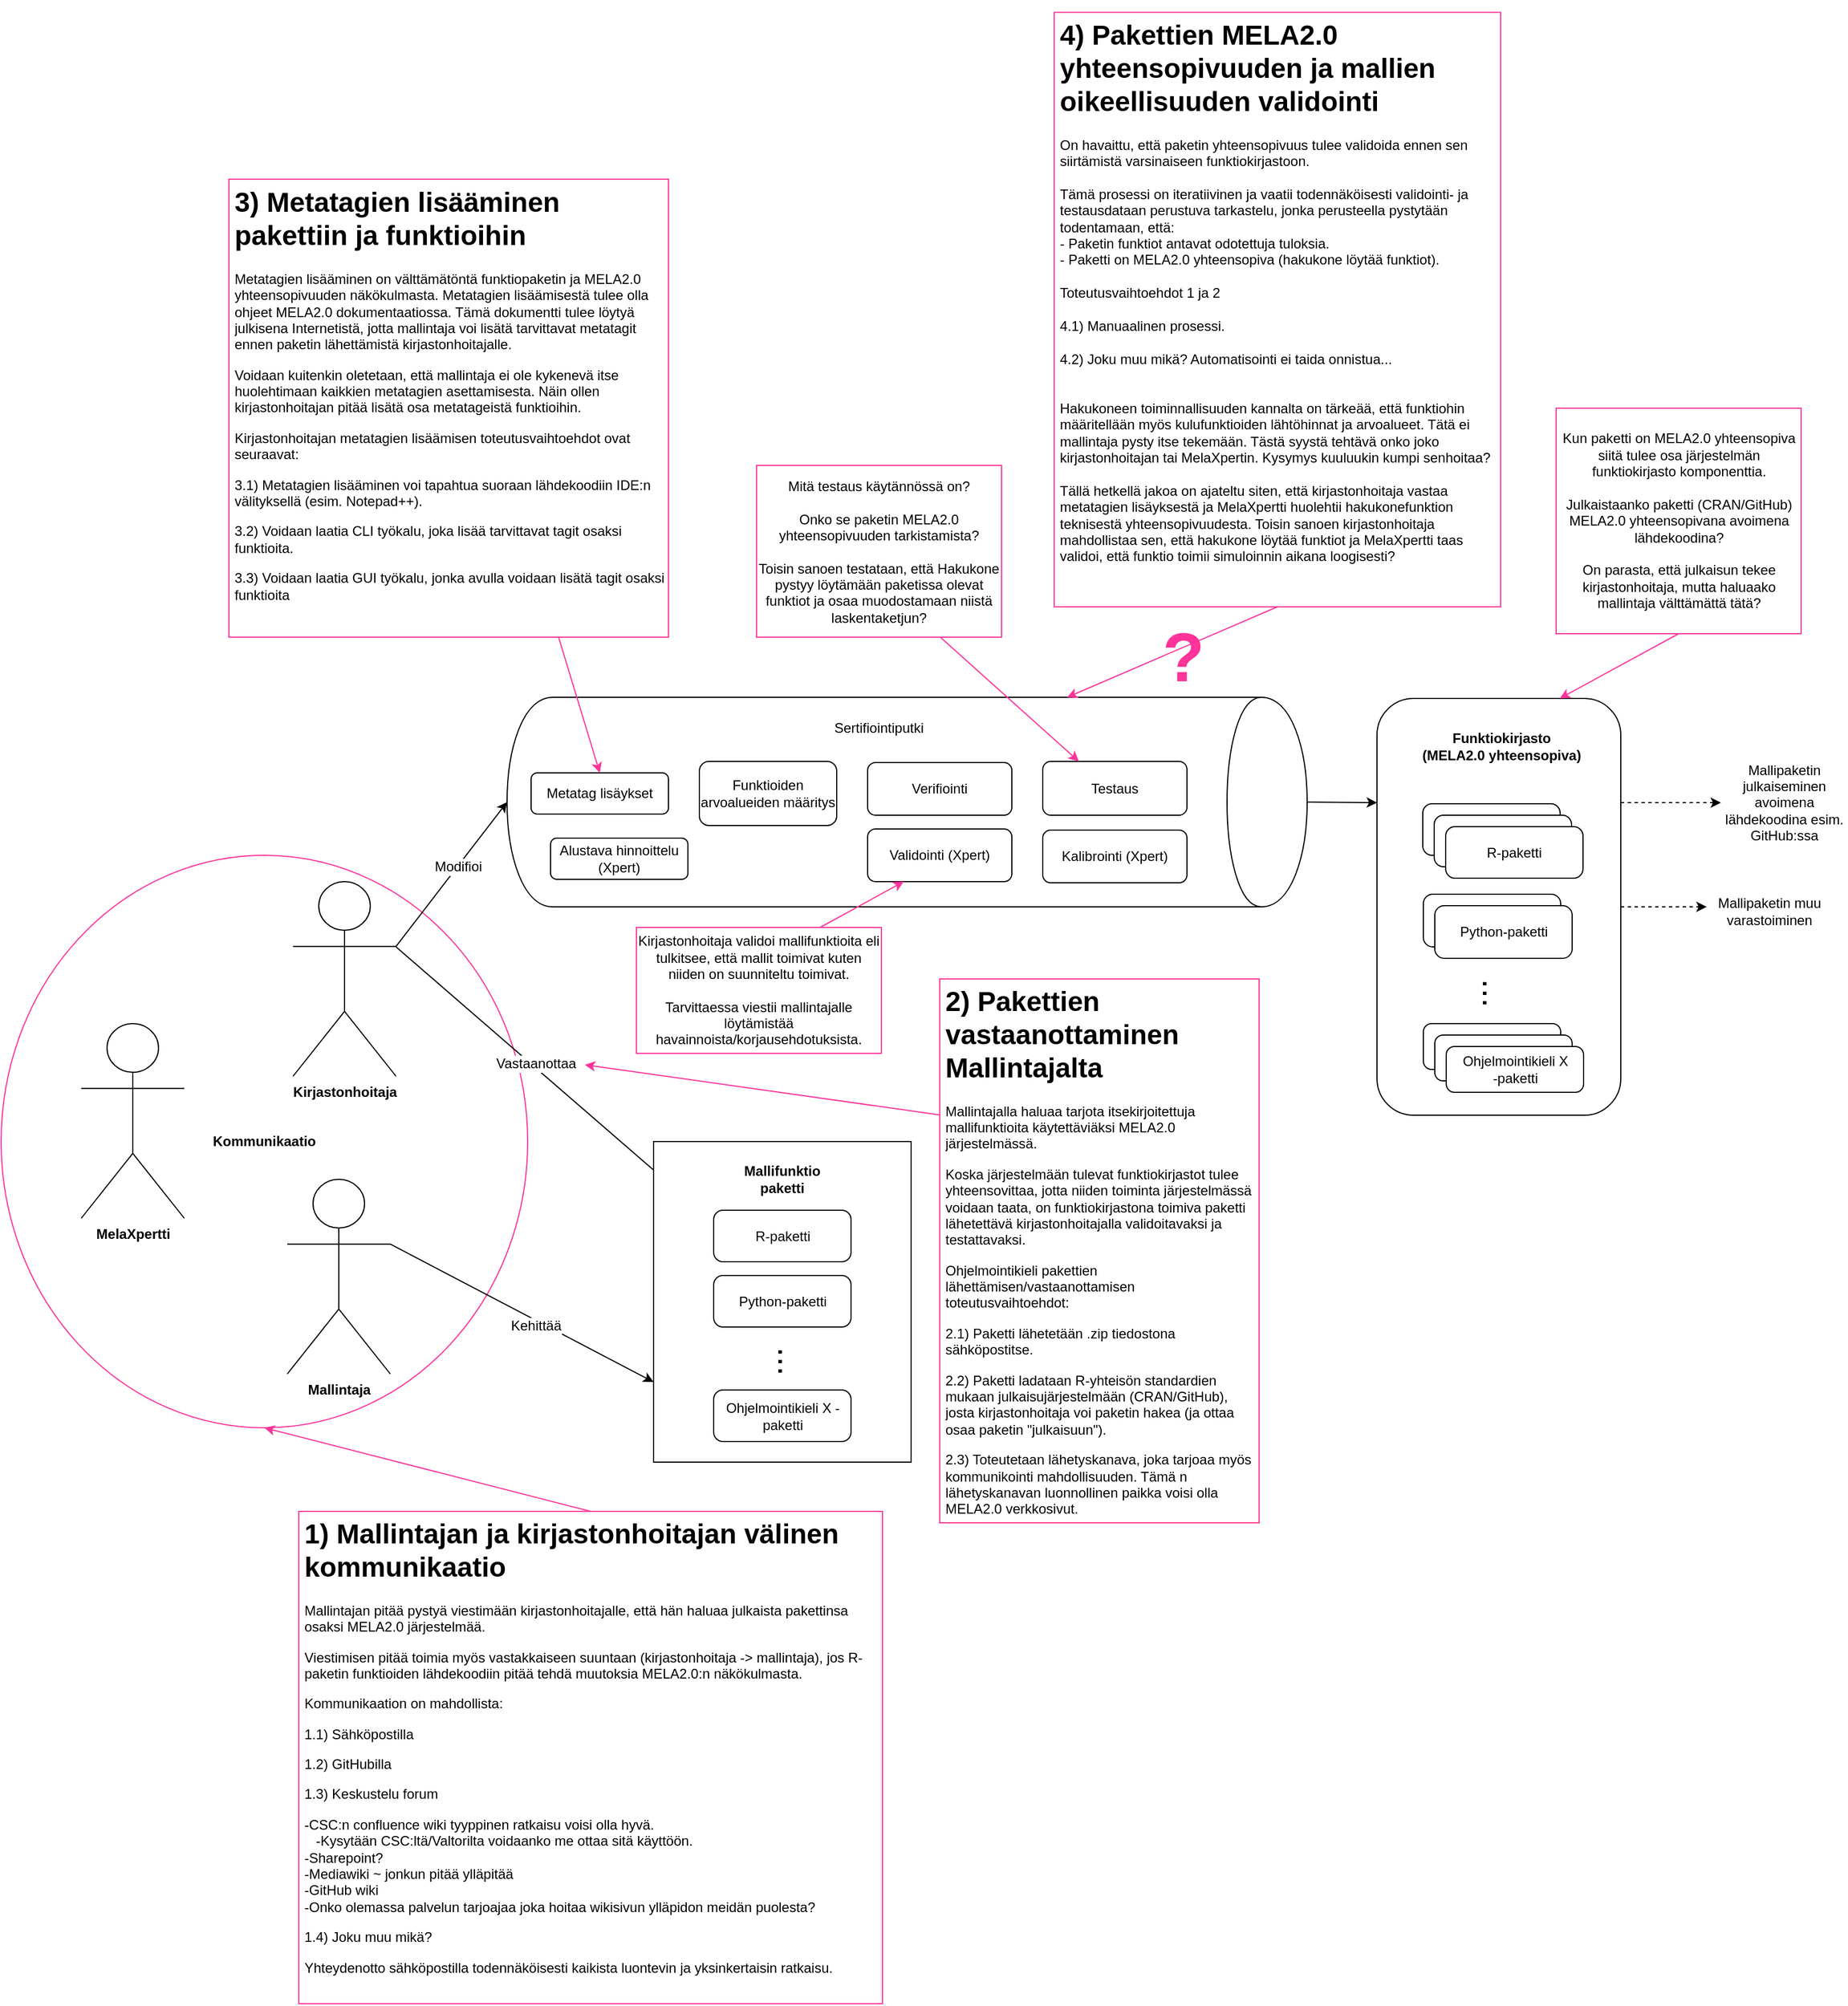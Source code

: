 <mxfile version="11.2.8" type="device" pages="1"><diagram id="mXan4sF5ST-0lwmdqvMB" name="Page-1"><mxGraphModel dx="2249" dy="1923" grid="1" gridSize="10" guides="1" tooltips="1" connect="1" arrows="1" fold="1" page="1" pageScale="1" pageWidth="827" pageHeight="1169" math="0" shadow="0"><root><mxCell id="0"/><mxCell id="1" parent="0"/><mxCell id="JjKGVL51MwVVft4Uhq8J-41" value="&lt;span&gt;Kommunikaatio&lt;/span&gt;" style="ellipse;whiteSpace=wrap;html=1;fillColor=#ffffff;strokeColor=#FF3399;fontStyle=1" parent="1" vertex="1"><mxGeometry x="-170" y="87" width="460" height="500" as="geometry"/></mxCell><mxCell id="eibjIaZqa6QgItd0PfLK-3" style="rounded=0;orthogonalLoop=1;jettySize=auto;html=1;exitX=0.5;exitY=0;exitDx=0;exitDy=0;entryX=0;entryY=0.25;entryDx=0;entryDy=0;strokeColor=#000000;" parent="1" source="JjKGVL51MwVVft4Uhq8J-21" target="JjKGVL51MwVVft4Uhq8J-66" edge="1"><mxGeometry relative="1" as="geometry"/></mxCell><mxCell id="JjKGVL51MwVVft4Uhq8J-21" value="" style="shape=cylinder;whiteSpace=wrap;html=1;boundedLbl=1;backgroundOutline=1;rotation=90;" parent="1" vertex="1"><mxGeometry x="530" y="-309" width="183" height="699" as="geometry"/></mxCell><mxCell id="JjKGVL51MwVVft4Uhq8J-29" style="edgeStyle=none;rounded=0;orthogonalLoop=1;jettySize=auto;html=1;exitX=1;exitY=0.333;exitDx=0;exitDy=0;exitPerimeter=0;entryX=0.5;entryY=1;entryDx=0;entryDy=0;" parent="1" source="JjKGVL51MwVVft4Uhq8J-1" target="JjKGVL51MwVVft4Uhq8J-21" edge="1"><mxGeometry relative="1" as="geometry"/></mxCell><mxCell id="eibjIaZqa6QgItd0PfLK-23" value="Modifioi" style="text;html=1;resizable=0;points=[];align=center;verticalAlign=middle;labelBackgroundColor=#ffffff;" parent="JjKGVL51MwVVft4Uhq8J-29" vertex="1" connectable="0"><mxGeometry x="0.253" y="-2" relative="1" as="geometry"><mxPoint x="-8" y="8" as="offset"/></mxGeometry></mxCell><mxCell id="JjKGVL51MwVVft4Uhq8J-1" value="&lt;div&gt;Kirjastonhoitaja&lt;/div&gt;" style="shape=umlActor;verticalLabelPosition=bottom;labelBackgroundColor=#ffffff;verticalAlign=top;html=1;outlineConnect=0;fontStyle=1" parent="1" vertex="1"><mxGeometry x="85" y="110" width="90" height="170" as="geometry"/></mxCell><mxCell id="JjKGVL51MwVVft4Uhq8J-2" value="Mallintaja" style="shape=umlActor;verticalLabelPosition=bottom;labelBackgroundColor=#ffffff;verticalAlign=top;html=1;outlineConnect=0;fontStyle=1" parent="1" vertex="1"><mxGeometry x="80" y="370" width="90" height="170" as="geometry"/></mxCell><mxCell id="JjKGVL51MwVVft4Uhq8J-25" value="Metatag lisäykset" style="rounded=1;whiteSpace=wrap;html=1;" parent="1" vertex="1"><mxGeometry x="293" y="15" width="120" height="36" as="geometry"/></mxCell><mxCell id="JjKGVL51MwVVft4Uhq8J-47" value="" style="endArrow=classic;html=1;fillColor=#f8cecc;strokeColor=#FF3399;exitX=0.75;exitY=1;exitDx=0;exitDy=0;entryX=0.5;entryY=0;entryDx=0;entryDy=0;" parent="1" source="JjKGVL51MwVVft4Uhq8J-48" target="JjKGVL51MwVVft4Uhq8J-25" edge="1"><mxGeometry width="50" height="50" relative="1" as="geometry"><mxPoint x="420" y="-30" as="sourcePoint"/><mxPoint x="355" y="10" as="targetPoint"/></mxGeometry></mxCell><mxCell id="JjKGVL51MwVVft4Uhq8J-48" value="&lt;h1&gt;3) Metatagien lisääminen pakettiin ja funktioihin&lt;br&gt;&lt;/h1&gt;&lt;p&gt;Metatagien lisääminen on välttämätöntä funktiopaketin ja MELA2.0 yhteensopivuuden näkökulmasta. Metatagien lisäämisestä tulee olla ohjeet MELA2.0 dokumentaatiossa. Tämä dokumentti tulee löytyä julkisena Internetistä, jotta mallintaja voi lisätä tarvittavat metatagit ennen paketin lähettämistä kirjastonhoitajalle.&lt;br&gt;&lt;/p&gt;&lt;p&gt;Voidaan kuitenkin oletetaan, että mallintaja ei ole kykenevä itse huolehtimaan kaikkien metatagien asettamisesta. Näin ollen kirjastonhoitajan pitää lisätä osa metatageistä funktioihin.&lt;/p&gt;&lt;p&gt;Kirjastonhoitajan metatagien lisäämisen toteutusvaihtoehdot ovat seuraavat:&lt;br&gt;&lt;/p&gt;&lt;p&gt;3.1) Metatagien lisääminen voi tapahtua suoraan lähdekoodiin IDE:n välityksellä (esim. Notepad++).&lt;br&gt;&lt;/p&gt;&lt;p&gt;3.2) Voidaan laatia CLI työkalu, joka lisää tarvittavat tagit osaksi funktioita.&lt;/p&gt;&lt;p&gt;3.3) Voidaan laatia GUI työkalu, jonka avulla voidaan lisätä tagit osaksi funktioita&lt;/p&gt;&lt;div&gt;&lt;br&gt;&lt;/div&gt;&lt;div&gt;&lt;br&gt;&lt;/div&gt;" style="text;html=1;strokeColor=#FF3399;fillColor=#ffffff;spacing=5;spacingTop=-20;whiteSpace=wrap;overflow=hidden;rounded=0;" parent="1" vertex="1"><mxGeometry x="29" y="-503.5" width="384" height="400" as="geometry"/></mxCell><mxCell id="JjKGVL51MwVVft4Uhq8J-53" style="edgeStyle=none;rounded=0;orthogonalLoop=1;jettySize=auto;html=1;exitX=0;exitY=0.25;exitDx=0;exitDy=0;fillColor=#f8cecc;strokeColor=#FF3399;" parent="1" source="JjKGVL51MwVVft4Uhq8J-51" edge="1"><mxGeometry relative="1" as="geometry"><mxPoint x="340" y="270" as="targetPoint"/></mxGeometry></mxCell><mxCell id="JjKGVL51MwVVft4Uhq8J-51" value="&lt;h1&gt;2) Pakettien vastaanottaminen Mallintajalta&lt;br&gt;&lt;/h1&gt;&lt;p&gt;Mallintajalla haluaa tarjota itsekirjoitettuja mallifunktioita käytettäviäksi MELA2.0 järjestelmässä.&lt;/p&gt;&lt;p&gt;Koska järjestelmään tulevat funktiokirjastot tulee yhteensovittaa, jotta niiden toiminta järjestelmässä voidaan taata, on funktiokirjastona toimiva paketti lähetettävä kirjastonhoitajalla validoitavaksi ja testattavaksi.&lt;/p&gt;&lt;p&gt;Ohjelmointikieli pakettien lähettämisen/vastaanottamisen toteutusvaihtoehdot:&lt;br&gt;&lt;/p&gt;&lt;p&gt;2.1) Paketti lähetetään .zip tiedostona sähköpostitse.&lt;/p&gt;&lt;p&gt;2.2) Paketti ladataan R-yhteisön standardien mukaan julkaisujärjestelmään (CRAN/GitHub), josta kirjastonhoitaja voi paketin hakea (ja ottaa osaa paketin &quot;julkaisuun&quot;). &lt;br&gt;&lt;/p&gt;&lt;p&gt;2.3) Toteutetaan lähetyskanava, joka tarjoaa myös kommunikointi mahdollisuuden. Tämä n lähetyskanavan luonnollinen paikka voisi olla MELA2.0 verkkosivut.&lt;br&gt;&lt;/p&gt;&lt;div&gt;&lt;br&gt;&lt;/div&gt;&lt;div&gt;&lt;br&gt;&lt;/div&gt;" style="text;html=1;strokeColor=#FF3399;fillColor=#ffffff;spacing=5;spacingTop=-20;whiteSpace=wrap;overflow=hidden;rounded=0;" parent="1" vertex="1"><mxGeometry x="650" y="195" width="279" height="475" as="geometry"/></mxCell><mxCell id="JjKGVL51MwVVft4Uhq8J-55" style="edgeStyle=none;rounded=0;orthogonalLoop=1;jettySize=auto;html=1;exitX=0.5;exitY=0;exitDx=0;exitDy=0;entryX=0.5;entryY=1;entryDx=0;entryDy=0;fillColor=#f8cecc;strokeColor=#FF3399;" parent="1" source="JjKGVL51MwVVft4Uhq8J-54" target="JjKGVL51MwVVft4Uhq8J-41" edge="1"><mxGeometry relative="1" as="geometry"/></mxCell><mxCell id="JjKGVL51MwVVft4Uhq8J-54" value="&lt;h1&gt;1) Mallintajan ja kirjastonhoitajan välinen kommunikaatio&lt;br&gt;&lt;/h1&gt;&lt;p&gt;Mallintajan pitää pystyä viestimään kirjastonhoitajalle, että hän haluaa julkaista pakettinsa osaksi MELA2.0 järjestelmää.&lt;/p&gt;&lt;p&gt;Viestimisen pitää toimia myös vastakkaiseen suuntaan (kirjastonhoitaja -&amp;gt; mallintaja), jos R-paketin funktioiden lähdekoodiin pitää tehdä muutoksia MELA2.0:n näkökulmasta.&lt;br&gt;&lt;/p&gt;&lt;p&gt;Kommunikaation on mahdollista: &lt;br&gt;&lt;/p&gt;&lt;p&gt;1.1) Sähköpostilla&lt;/p&gt;&lt;p&gt;1.2) GitHubilla&lt;br&gt;&lt;/p&gt;&lt;p&gt;1.3) Keskustelu forum&lt;/p&gt;&lt;div&gt;-CSC:n confluence wiki tyyppinen ratkaisu voisi olla hyvä. &lt;br&gt;&lt;/div&gt;&lt;div&gt;&amp;nbsp;&amp;nbsp; -Kysytään CSC:ltä/Valtorilta voidaanko me ottaa sitä käyttöön.&lt;/div&gt;&lt;div&gt;-Sharepoint?&lt;/div&gt;&lt;div&gt;-Mediawiki ~ jonkun pitää ylläpitää&lt;br&gt;&lt;/div&gt;&lt;div&gt;-GitHub wiki&lt;br&gt;&lt;/div&gt;&lt;div&gt;-Onko olemassa palvelun tarjoajaa joka hoitaa wikisivun ylläpidon meidän puolesta?&lt;br&gt;&lt;/div&gt;&lt;p&gt;1.4) Joku muu mikä?&lt;/p&gt;Yhteydenotto sähköpostilla todennäköisesti kaikista luontevin ja yksinkertaisin ratkaisu." style="text;html=1;strokeColor=#FF3399;fillColor=#ffffff;spacing=5;spacingTop=-20;whiteSpace=wrap;overflow=hidden;rounded=0;" parent="1" vertex="1"><mxGeometry x="90" y="660" width="510" height="430" as="geometry"/></mxCell><mxCell id="JjKGVL51MwVVft4Uhq8J-76" value="Funktioiden arvoalueiden määritys" style="rounded=1;whiteSpace=wrap;html=1;" parent="1" vertex="1"><mxGeometry x="440" y="5" width="120" height="56" as="geometry"/></mxCell><mxCell id="JjKGVL51MwVVft4Uhq8J-22" value="Testaus" style="rounded=1;whiteSpace=wrap;html=1;" parent="1" vertex="1"><mxGeometry x="740" y="5" width="126" height="47" as="geometry"/></mxCell><mxCell id="JjKGVL51MwVVft4Uhq8J-23" value="Validointi (Xpert)" style="rounded=1;whiteSpace=wrap;html=1;" parent="1" vertex="1"><mxGeometry x="587" y="64" width="126" height="46" as="geometry"/></mxCell><mxCell id="JjKGVL51MwVVft4Uhq8J-87" value="Sertifiointiputki" style="text;html=1;strokeColor=none;fillColor=none;align=center;verticalAlign=middle;whiteSpace=wrap;rounded=0;" parent="1" vertex="1"><mxGeometry x="492" y="-34" width="210" height="20" as="geometry"/></mxCell><mxCell id="JjKGVL51MwVVft4Uhq8J-93" value="" style="group;fillColor=#ffffff;" parent="1" vertex="1" connectable="0"><mxGeometry x="750" y="-580" width="390" height="450" as="geometry"/></mxCell><mxCell id="JjKGVL51MwVVft4Uhq8J-49" value="&lt;h1&gt;4) Pakettien MELA2.0 yhteensopivuuden ja mallien oikeellisuuden validointi&lt;/h1&gt;&lt;div&gt;On havaittu, että paketin yhteensopivuus tulee validoida ennen sen siirtämistä varsinaiseen funktiokirjastoon.&lt;/div&gt;&lt;br&gt;&lt;div&gt;Tämä prosessi on iteratiivinen ja vaatii todennäköisesti validointi- ja testausdataan perustuva tarkastelu, jonka perusteella pystytään todentamaan, että:&lt;/div&gt;&lt;div&gt;- Paketin funktiot antavat odotettuja tuloksia.&lt;/div&gt;&lt;div&gt;- Paketti on MELA2.0 yhteensopiva (hakukone löytää funktiot).&lt;/div&gt;&lt;div&gt;&lt;br&gt;&lt;/div&gt;&lt;div&gt;Toteutusvaihtoehdot 1 ja 2&lt;br&gt;&lt;/div&gt;&lt;div&gt;&lt;br&gt;&lt;/div&gt;&lt;div&gt;4.1) Manuaalinen prosessi.&lt;/div&gt;&lt;div&gt;&lt;br&gt;&lt;/div&gt;&lt;div&gt;4.2) Joku muu mikä? Automatisointi ei taida onnistua...&lt;/div&gt;&lt;div&gt;&lt;br&gt;&lt;/div&gt;&lt;div&gt;&lt;div&gt;&lt;br&gt;&lt;/div&gt;&lt;div&gt;Hakukoneen toiminnallisuuden kannalta on tärkeää, että funktiohin määritellään myös kulufunktioiden lähtöhinnat ja arvoalueet. Tätä ei mallintaja pysty itse tekemään. Tästä syystä tehtävä onko joko kirjastonhoitajan tai MelaXpertin. Kysymys kuuluukin kumpi senhoitaa?&lt;/div&gt;&lt;div&gt;&lt;br&gt;&lt;/div&gt;&lt;div&gt;Tällä hetkellä jakoa on ajateltu siten, että kirjastonhoitaja vastaa metatagien lisäyksestä ja MelaXpertti huolehtii hakukonefunktion teknisestä yhteensopivuudesta. Toisin sanoen kirjastonhoitaja mahdollistaa sen, että hakukone löytää funktiot ja MelaXpertti taas validoi, että funktio toimii simuloinnin aikana loogisesti?&lt;br&gt;&lt;/div&gt;&lt;div&gt;&lt;br&gt;&lt;/div&gt;&lt;/div&gt;&lt;div&gt;&lt;br&gt;&lt;/div&gt;&lt;div&gt;&lt;br&gt;&lt;/div&gt;" style="text;html=1;strokeColor=#FF3399;fillColor=none;spacing=5;spacingTop=-20;whiteSpace=wrap;overflow=hidden;rounded=0;" parent="JjKGVL51MwVVft4Uhq8J-93" vertex="1"><mxGeometry y="-69.231" width="390" height="519.231" as="geometry"/></mxCell><mxCell id="JjKGVL51MwVVft4Uhq8J-74" value="" style="group;fillColor=#ffffff;" parent="1" vertex="1" connectable="0"><mxGeometry x="1067.5" y="-50" width="201" height="364" as="geometry"/></mxCell><mxCell id="eibjIaZqa6QgItd0PfLK-25" style="edgeStyle=none;rounded=0;orthogonalLoop=1;jettySize=auto;html=1;exitX=0.75;exitY=0;exitDx=0;exitDy=0;entryX=0.25;entryY=1;entryDx=0;entryDy=0;endArrow=classic;endFill=1;strokeColor=#FF3399;" parent="1" source="eibjIaZqa6QgItd0PfLK-12" target="JjKGVL51MwVVft4Uhq8J-23" edge="1"><mxGeometry relative="1" as="geometry"/></mxCell><mxCell id="eibjIaZqa6QgItd0PfLK-12" value="Kirjastonhoitaja validoi mallifunktioita eli tulkitsee, että mallit toimivat kuten niiden on suunniteltu toimivat.&lt;br&gt;&lt;br&gt;Tarvittaessa viestii mallintajalle löytämistää havainnoista/korjausehdotuksista.&lt;br&gt;" style="text;strokeColor=#FF3399;fillColor=#ffffff;align=center;verticalAlign=middle;rounded=0;labelPosition=center;verticalLabelPosition=middle;whiteSpace=wrap;html=1;" parent="1" vertex="1"><mxGeometry x="385" y="150" width="214" height="110" as="geometry"/></mxCell><mxCell id="JjKGVL51MwVVft4Uhq8J-18" style="edgeStyle=none;rounded=0;orthogonalLoop=1;jettySize=auto;html=1;exitX=0;exitY=0.089;exitDx=0;exitDy=0;endArrow=none;endFill=0;exitPerimeter=0;" parent="1" source="spG__qhdhjjI7KtKCDie-3" edge="1"><mxGeometry relative="1" as="geometry"><mxPoint x="399" y="389" as="sourcePoint"/><mxPoint x="175" y="167" as="targetPoint"/></mxGeometry></mxCell><mxCell id="JjKGVL51MwVVft4Uhq8J-19" value="Vastaanottaa" style="text;html=1;resizable=0;points=[];align=center;verticalAlign=middle;labelBackgroundColor=#ffffff;" parent="JjKGVL51MwVVft4Uhq8J-18" vertex="1" connectable="0"><mxGeometry x="0.131" y="1" relative="1" as="geometry"><mxPoint x="25" y="16.5" as="offset"/></mxGeometry></mxCell><mxCell id="JjKGVL51MwVVft4Uhq8J-6" style="rounded=0;orthogonalLoop=1;jettySize=auto;html=1;exitX=1;exitY=0.333;exitDx=0;exitDy=0;exitPerimeter=0;entryX=0;entryY=0.75;entryDx=0;entryDy=0;" parent="1" source="JjKGVL51MwVVft4Uhq8J-2" target="spG__qhdhjjI7KtKCDie-3" edge="1"><mxGeometry relative="1" as="geometry"><mxPoint x="400" y="534.445" as="targetPoint"/></mxGeometry></mxCell><mxCell id="JjKGVL51MwVVft4Uhq8J-7" value="Kehittää" style="text;html=1;resizable=0;points=[];align=center;verticalAlign=middle;labelBackgroundColor=#ffffff;" parent="JjKGVL51MwVVft4Uhq8J-6" vertex="1" connectable="0"><mxGeometry x="0.122" y="-4" relative="1" as="geometry"><mxPoint as="offset"/></mxGeometry></mxCell><mxCell id="eibjIaZqa6QgItd0PfLK-26" style="edgeStyle=none;rounded=0;orthogonalLoop=1;jettySize=auto;html=1;exitX=0.75;exitY=1;exitDx=0;exitDy=0;entryX=0.25;entryY=0;entryDx=0;entryDy=0;endArrow=classic;endFill=1;strokeColor=#FF3399;" parent="1" source="eibjIaZqa6QgItd0PfLK-24" target="JjKGVL51MwVVft4Uhq8J-22" edge="1"><mxGeometry relative="1" as="geometry"/></mxCell><mxCell id="eibjIaZqa6QgItd0PfLK-24" value="&lt;div&gt;Mitä testaus käytännössä on? &lt;br&gt;&lt;/div&gt;&lt;div&gt;&lt;br&gt;&lt;/div&gt;&lt;div&gt;Onko se paketin MELA2.0 yhteensopivuuden tarkistamista?&lt;/div&gt;&lt;div&gt;&lt;br&gt;&lt;/div&gt;&lt;div&gt; Toisin sanoen testataan, että Hakukone pystyy löytämään paketissa olevat funktiot ja osaa muodostamaan niistä laskentaketjun?&lt;/div&gt;" style="text;strokeColor=#FF3399;fillColor=#ffffff;align=center;verticalAlign=middle;rounded=0;labelPosition=center;verticalLabelPosition=middle;whiteSpace=wrap;html=1;" parent="1" vertex="1"><mxGeometry x="490" y="-253.5" width="214" height="150" as="geometry"/></mxCell><mxCell id="eibjIaZqa6QgItd0PfLK-28" style="edgeStyle=none;rounded=0;orthogonalLoop=1;jettySize=auto;html=1;exitX=0.5;exitY=1;exitDx=0;exitDy=0;entryX=0;entryY=0.3;entryDx=0;entryDy=0;endArrow=classic;endFill=1;strokeColor=#FF3399;" parent="1" source="JjKGVL51MwVVft4Uhq8J-49" target="JjKGVL51MwVVft4Uhq8J-21" edge="1"><mxGeometry relative="1" as="geometry"/></mxCell><mxCell id="eibjIaZqa6QgItd0PfLK-30" value="" style="group" parent="1" vertex="1" connectable="0"><mxGeometry x="1032" y="-50" width="213" height="364" as="geometry"/></mxCell><mxCell id="JjKGVL51MwVVft4Uhq8J-66" value="" style="rounded=1;whiteSpace=wrap;html=1;fillColor=none;" parent="eibjIaZqa6QgItd0PfLK-30" vertex="1"><mxGeometry width="213" height="364" as="geometry"/></mxCell><mxCell id="JjKGVL51MwVVft4Uhq8J-67" value="&lt;div&gt;Funktiokirjasto&lt;/div&gt;&lt;div&gt;(MELA2.0 yhteensopiva)&lt;br&gt;&lt;/div&gt;" style="text;html=1;strokeColor=none;fillColor=none;align=center;verticalAlign=middle;whiteSpace=wrap;rounded=0;fontStyle=1" parent="eibjIaZqa6QgItd0PfLK-30" vertex="1"><mxGeometry x="33.5" y="32" width="150" height="20" as="geometry"/></mxCell><mxCell id="JjKGVL51MwVVft4Uhq8J-68" value="&lt;div&gt;Python-paketti&lt;/div&gt;" style="rounded=1;whiteSpace=wrap;html=1;arcSize=18;" parent="eibjIaZqa6QgItd0PfLK-30" vertex="1"><mxGeometry x="40.5" y="171" width="120" height="46" as="geometry"/></mxCell><mxCell id="JjKGVL51MwVVft4Uhq8J-69" value="&lt;div&gt;R-paketti&lt;/div&gt;" style="rounded=1;whiteSpace=wrap;html=1;arcSize=18;" parent="eibjIaZqa6QgItd0PfLK-30" vertex="1"><mxGeometry x="40" y="92" width="120" height="45" as="geometry"/></mxCell><mxCell id="JjKGVL51MwVVft4Uhq8J-70" value="&lt;div&gt;Kieli_X-paketti&lt;/div&gt;" style="rounded=1;whiteSpace=wrap;html=1;arcSize=18;" parent="eibjIaZqa6QgItd0PfLK-30" vertex="1"><mxGeometry x="40.5" y="284" width="120" height="40" as="geometry"/></mxCell><mxCell id="JjKGVL51MwVVft4Uhq8J-71" value="&lt;font style=&quot;font-size: 30px&quot;&gt;...&lt;/font&gt;" style="text;html=1;strokeColor=none;fillColor=none;align=center;verticalAlign=middle;whiteSpace=wrap;rounded=0;rotation=90;" parent="eibjIaZqa6QgItd0PfLK-30" vertex="1"><mxGeometry x="83.5" y="247" width="40" height="20" as="geometry"/></mxCell><mxCell id="eibjIaZqa6QgItd0PfLK-4" value="&lt;div&gt;R-paketti&lt;/div&gt;" style="rounded=1;whiteSpace=wrap;html=1;arcSize=18;" parent="eibjIaZqa6QgItd0PfLK-30" vertex="1"><mxGeometry x="50" y="102" width="120" height="45" as="geometry"/></mxCell><mxCell id="eibjIaZqa6QgItd0PfLK-5" value="&lt;div&gt;R-paketti&lt;/div&gt;" style="rounded=1;whiteSpace=wrap;html=1;arcSize=18;" parent="eibjIaZqa6QgItd0PfLK-30" vertex="1"><mxGeometry x="60" y="112" width="120" height="45" as="geometry"/></mxCell><mxCell id="eibjIaZqa6QgItd0PfLK-8" value="&lt;div&gt;Kieli_X-paketti&lt;/div&gt;" style="rounded=1;whiteSpace=wrap;html=1;arcSize=18;" parent="eibjIaZqa6QgItd0PfLK-30" vertex="1"><mxGeometry x="50.5" y="294" width="120" height="40" as="geometry"/></mxCell><mxCell id="eibjIaZqa6QgItd0PfLK-9" value="&lt;div&gt;Ohjelmointikieli X&lt;/div&gt;&lt;div&gt;-paketti&lt;br&gt;&lt;/div&gt;" style="rounded=1;whiteSpace=wrap;html=1;arcSize=18;" parent="eibjIaZqa6QgItd0PfLK-30" vertex="1"><mxGeometry x="60.5" y="304" width="120" height="40" as="geometry"/></mxCell><mxCell id="eibjIaZqa6QgItd0PfLK-10" value="&lt;div&gt;Python-paketti&lt;br&gt;&lt;/div&gt;" style="rounded=1;whiteSpace=wrap;html=1;arcSize=18;" parent="eibjIaZqa6QgItd0PfLK-30" vertex="1"><mxGeometry x="50.5" y="181" width="120" height="46" as="geometry"/></mxCell><mxCell id="LNoem0fd2Le9O7BovAZe-20" style="rounded=0;orthogonalLoop=1;jettySize=auto;html=1;exitX=0.5;exitY=1;exitDx=0;exitDy=0;entryX=0.75;entryY=0;entryDx=0;entryDy=0;strokeColor=#FF3399;" parent="1" source="LNoem0fd2Le9O7BovAZe-19" target="JjKGVL51MwVVft4Uhq8J-66" edge="1"><mxGeometry relative="1" as="geometry"/></mxCell><mxCell id="LNoem0fd2Le9O7BovAZe-19" value="&lt;div&gt;Kun paketti on MELA2.0 yhteensopiva siitä tulee osa järjestelmän funktiokirjasto komponenttia.&lt;/div&gt;&lt;div&gt;&lt;br&gt; &lt;/div&gt;&lt;div&gt;Julkaistaanko paketti (CRAN/GitHub) MELA2.0 yhteensopivana avoimena lähdekoodina?&lt;/div&gt;&lt;div&gt;&lt;br&gt;&lt;/div&gt;&lt;div&gt;On parasta, että julkaisun tekee kirjastonhoitaja, mutta haluaako mallintaja välttämättä tätä?&lt;br&gt;&lt;/div&gt;" style="text;strokeColor=#FF3399;fillColor=#ffffff;align=center;verticalAlign=middle;rounded=0;labelPosition=center;verticalLabelPosition=middle;whiteSpace=wrap;html=1;" parent="1" vertex="1"><mxGeometry x="1188.5" y="-303.5" width="214" height="197" as="geometry"/></mxCell><mxCell id="JjKGVL51MwVVft4Uhq8J-91" value="&lt;span style=&quot;font-size: 60px;&quot;&gt;?&lt;/span&gt;" style="text;html=1;strokeColor=none;fillColor=none;align=center;verticalAlign=middle;whiteSpace=wrap;rounded=0;shadow=0;glass=0;comic=0;fontSize=60;fontColor=#FF3399;labelBorderColor=none;labelBackgroundColor=none;fontStyle=1" parent="1" vertex="1"><mxGeometry x="832.5" y="-137.954" width="60" height="103.846" as="geometry"/></mxCell><mxCell id="spG__qhdhjjI7KtKCDie-3" value="" style="rounded=0;whiteSpace=wrap;html=1;fillColor=#FFFFFF;" parent="1" vertex="1"><mxGeometry x="400" y="337" width="225" height="280" as="geometry"/></mxCell><mxCell id="spG__qhdhjjI7KtKCDie-4" value="&lt;font style=&quot;font-size: 30px&quot;&gt;...&lt;/font&gt;" style="text;html=1;strokeColor=none;fillColor=none;align=center;verticalAlign=middle;whiteSpace=wrap;rounded=0;rotation=90;" parent="1" vertex="1"><mxGeometry x="499.205" y="519.53" width="40.909" height="19.518" as="geometry"/></mxCell><mxCell id="spG__qhdhjjI7KtKCDie-5" value="&lt;div&gt;R-paketti&lt;/div&gt;" style="rounded=1;whiteSpace=wrap;html=1;arcSize=18;" parent="1" vertex="1"><mxGeometry x="452.5" y="397" width="120" height="45" as="geometry"/></mxCell><mxCell id="spG__qhdhjjI7KtKCDie-6" value="&lt;div&gt;Python-paketti&lt;/div&gt;" style="rounded=1;whiteSpace=wrap;html=1;arcSize=18;" parent="1" vertex="1"><mxGeometry x="452.5" y="454" width="120" height="45" as="geometry"/></mxCell><mxCell id="spG__qhdhjjI7KtKCDie-7" value="Ohjelmointikieli X -paketti" style="rounded=1;whiteSpace=wrap;html=1;arcSize=18;" parent="1" vertex="1"><mxGeometry x="452.5" y="554" width="120" height="45" as="geometry"/></mxCell><mxCell id="spG__qhdhjjI7KtKCDie-8" value="Mallifunktio paketti" style="text;html=1;strokeColor=none;fillColor=none;align=center;verticalAlign=middle;whiteSpace=wrap;rounded=0;glass=1;fontStyle=1" parent="1" vertex="1"><mxGeometry x="459" y="360" width="107" height="20" as="geometry"/></mxCell><mxCell id="frAZkyLjeWmErtM5ul3e-1" style="edgeStyle=orthogonalEdgeStyle;rounded=0;orthogonalLoop=1;jettySize=auto;html=1;exitX=1;exitY=0.25;exitDx=0;exitDy=0;dashed=1;entryX=0;entryY=0.5;entryDx=0;entryDy=0;" parent="1" source="JjKGVL51MwVVft4Uhq8J-66" target="frAZkyLjeWmErtM5ul3e-3" edge="1"><mxGeometry relative="1" as="geometry"><mxPoint x="1390" y="41" as="targetPoint"/></mxGeometry></mxCell><mxCell id="frAZkyLjeWmErtM5ul3e-3" value="Mallipaketin julkaiseminen avoimena lähdekoodina esim. GitHub:ssa" style="text;html=1;strokeColor=none;fillColor=none;align=center;verticalAlign=middle;whiteSpace=wrap;rounded=0;" parent="1" vertex="1"><mxGeometry x="1332.5" y="-8" width="110" height="98" as="geometry"/></mxCell><mxCell id="rp21KqXAbGBMRANEuYuc-1" value="Verifiointi" style="rounded=1;whiteSpace=wrap;html=1;" parent="1" vertex="1"><mxGeometry x="587" y="6" width="126" height="46" as="geometry"/></mxCell><mxCell id="rp21KqXAbGBMRANEuYuc-3" value="MelaXpertti" style="shape=umlActor;verticalLabelPosition=bottom;labelBackgroundColor=#ffffff;verticalAlign=top;html=1;outlineConnect=0;fontStyle=1" parent="1" vertex="1"><mxGeometry x="-100" y="234" width="90" height="170" as="geometry"/></mxCell><mxCell id="LgXNRGnS6rpPBm8FtLTd-1" value="Kalibrointi (Xpert)" style="rounded=1;whiteSpace=wrap;html=1;" vertex="1" parent="1"><mxGeometry x="740" y="65" width="126" height="46" as="geometry"/></mxCell><mxCell id="LgXNRGnS6rpPBm8FtLTd-2" value="Alustava hinnoittelu (Xpert)" style="rounded=1;whiteSpace=wrap;html=1;" vertex="1" parent="1"><mxGeometry x="310" y="72" width="120" height="36" as="geometry"/></mxCell><mxCell id="LgXNRGnS6rpPBm8FtLTd-3" style="rounded=0;orthogonalLoop=1;jettySize=auto;html=1;exitX=1;exitY=0.5;exitDx=0;exitDy=0;dashed=1;" edge="1" parent="1" source="JjKGVL51MwVVft4Uhq8J-66"><mxGeometry relative="1" as="geometry"><mxPoint x="1320" y="132" as="targetPoint"/><mxPoint x="1245" y="216.5" as="sourcePoint"/></mxGeometry></mxCell><mxCell id="LgXNRGnS6rpPBm8FtLTd-4" value="Mallipaketin muu varastoiminen " style="text;html=1;strokeColor=none;fillColor=none;align=center;verticalAlign=middle;whiteSpace=wrap;rounded=0;" vertex="1" parent="1"><mxGeometry x="1320" y="87" width="110" height="98" as="geometry"/></mxCell></root></mxGraphModel></diagram></mxfile>